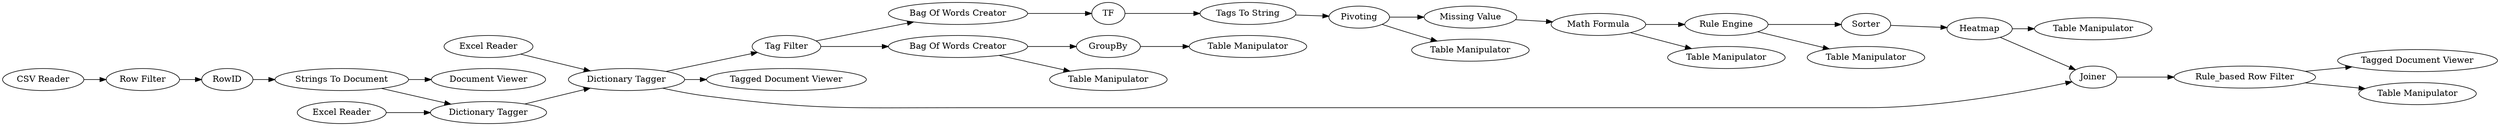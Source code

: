 digraph {
	909 -> 908
	20 -> 21
	908 -> 913
	880 -> 309
	136 -> 305
	904 -> 20
	132 -> 134
	136 -> 137
	309 -> 909
	134 -> 141
	134 -> 136
	133 -> 902
	912 -> 910
	21 -> 29
	313 -> 880
	137 -> 901
	892 -> 905
	912 -> 914
	134 -> 911
	880 -> 906
	138 -> 134
	911 -> 912
	305 -> 890
	903 -> 904
	131 -> 138
	21 -> 138
	891 -> 892
	890 -> 891
	137 -> 133
	892 -> 313
	908 -> 911
	309 -> 907
	133 [label=GroupBy]
	909 [label=Sorter]
	136 [label="Tag Filter"]
	910 [label="Tagged Document Viewer"]
	21 [label="Strings To Document"]
	138 [label="Dictionary Tagger"]
	880 [label="Math Formula"]
	912 [label="Rule_based Row Filter"]
	313 [label="Missing Value"]
	905 [label="Table Manipulator"]
	137 [label="Bag Of Words Creator"]
	131 [label="Excel Reader"]
	309 [label="Rule Engine"]
	141 [label="Tagged Document Viewer"]
	904 [label="Row Filter"]
	902 [label="Table Manipulator"]
	907 [label="Table Manipulator"]
	901 [label="Table Manipulator"]
	890 [label=TF]
	892 [label=Pivoting]
	134 [label="Dictionary Tagger"]
	20 [label=RowID]
	29 [label="Document Viewer"]
	891 [label="Tags To String"]
	908 [label=Heatmap]
	903 [label="CSV Reader"]
	305 [label="Bag Of Words Creator"]
	913 [label="Table Manipulator"]
	914 [label="Table Manipulator"]
	911 [label=Joiner]
	906 [label="Table Manipulator"]
	132 [label="Excel Reader"]
	rankdir=LR
}
